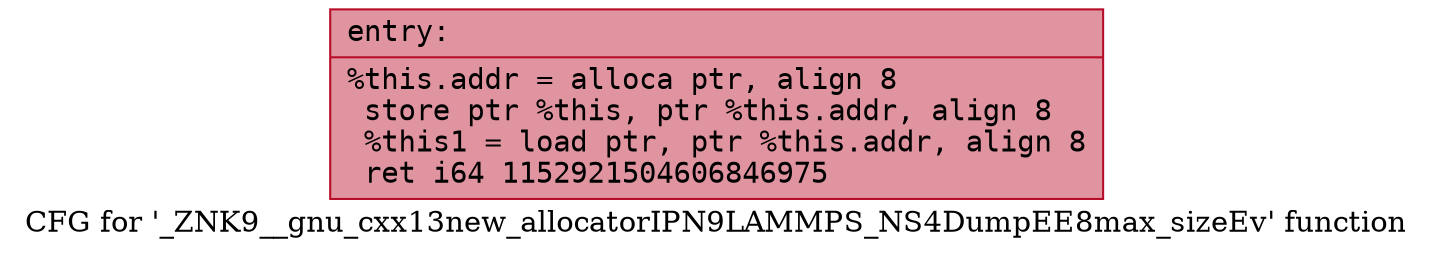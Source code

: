 digraph "CFG for '_ZNK9__gnu_cxx13new_allocatorIPN9LAMMPS_NS4DumpEE8max_sizeEv' function" {
	label="CFG for '_ZNK9__gnu_cxx13new_allocatorIPN9LAMMPS_NS4DumpEE8max_sizeEv' function";

	Node0x559d9a38fe10 [shape=record,color="#b70d28ff", style=filled, fillcolor="#b70d2870" fontname="Courier",label="{entry:\l|  %this.addr = alloca ptr, align 8\l  store ptr %this, ptr %this.addr, align 8\l  %this1 = load ptr, ptr %this.addr, align 8\l  ret i64 1152921504606846975\l}"];
}

